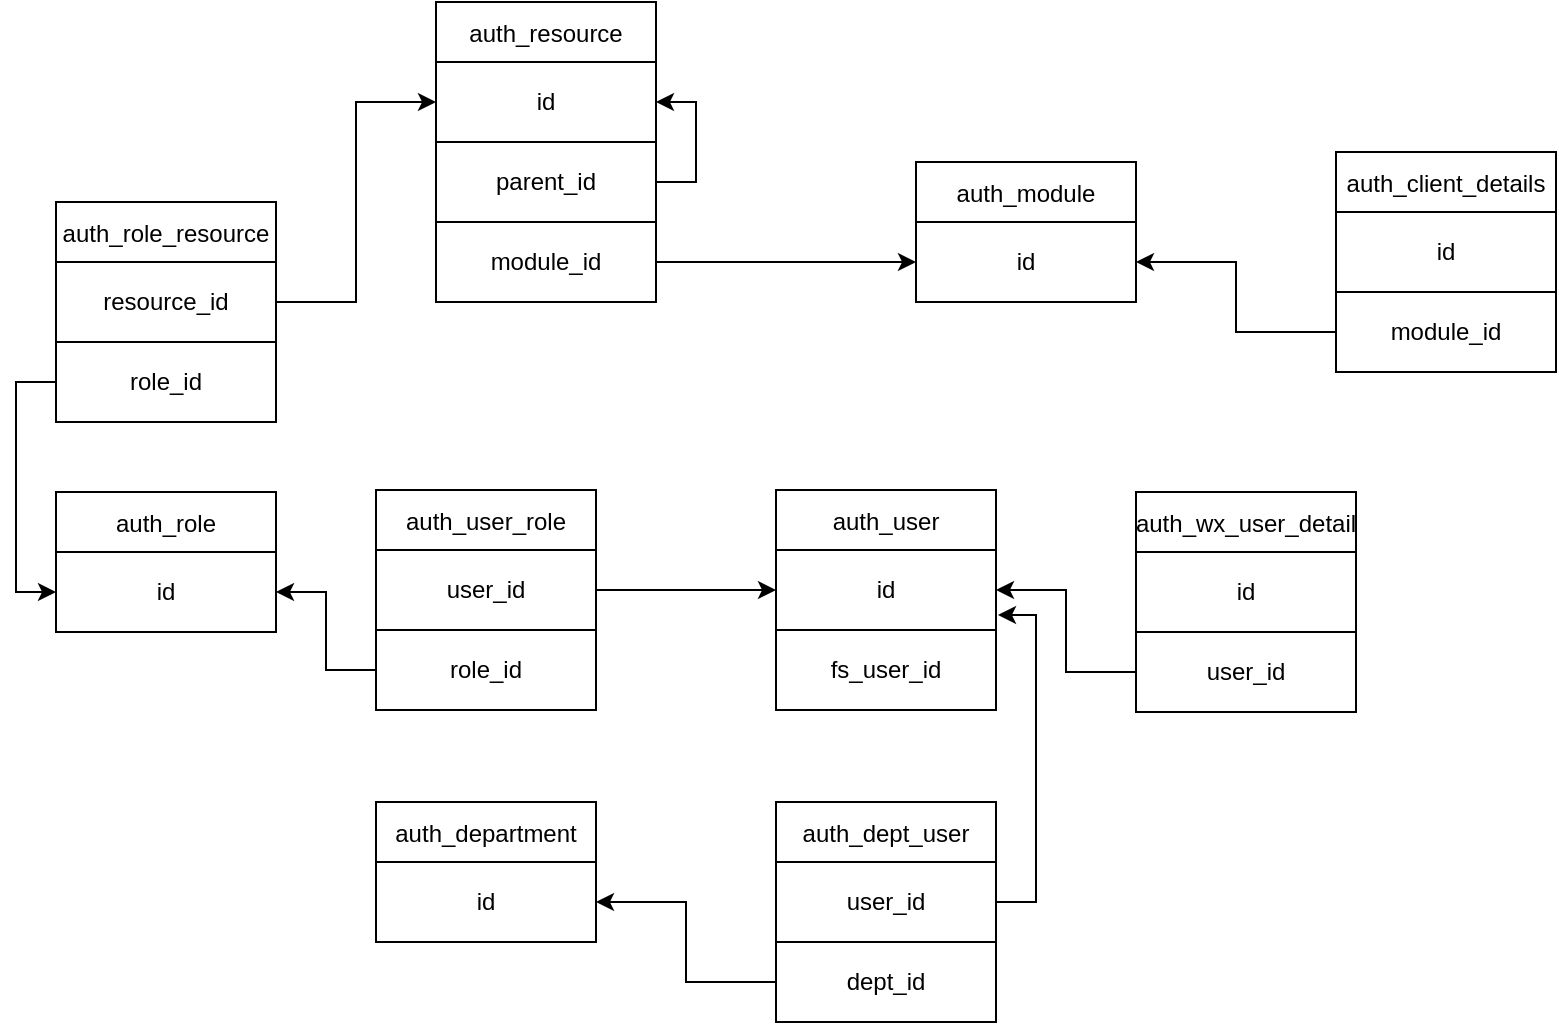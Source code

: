 <mxfile version="20.8.16" type="device"><diagram name="权限系统" id="SEgTNb8yxli-Ece7Vq1D"><mxGraphModel dx="941" dy="652" grid="1" gridSize="10" guides="1" tooltips="1" connect="1" arrows="1" fold="1" page="1" pageScale="1" pageWidth="827" pageHeight="1169" math="0" shadow="0"><root><mxCell id="0"/><mxCell id="1" parent="0"/><mxCell id="6FXV23smsF55v2pmWpUE-1" value="" style="edgeStyle=orthogonalEdgeStyle;rounded=0;orthogonalLoop=1;jettySize=auto;html=1;" edge="1" parent="1" source="6FXV23smsF55v2pmWpUE-5" target="6FXV23smsF55v2pmWpUE-8"><mxGeometry relative="1" as="geometry"/></mxCell><mxCell id="6FXV23smsF55v2pmWpUE-2" value="auth_client_details" style="shape=table;startSize=30;container=1;collapsible=0;childLayout=tableLayout;" vertex="1" parent="1"><mxGeometry x="850" y="415" width="110" height="110" as="geometry"/></mxCell><mxCell id="6FXV23smsF55v2pmWpUE-3" value="" style="shape=partialRectangle;collapsible=0;dropTarget=0;pointerEvents=0;fillColor=none;top=0;left=0;bottom=0;right=0;points=[[0,0.5],[1,0.5]];portConstraint=eastwest;" vertex="1" parent="6FXV23smsF55v2pmWpUE-2"><mxGeometry y="30" width="110" height="40" as="geometry"/></mxCell><mxCell id="6FXV23smsF55v2pmWpUE-4" value="id" style="shape=partialRectangle;html=1;whiteSpace=wrap;connectable=0;overflow=hidden;fillColor=none;top=0;left=0;bottom=0;right=0;pointerEvents=1;" vertex="1" parent="6FXV23smsF55v2pmWpUE-3"><mxGeometry width="110" height="40" as="geometry"><mxRectangle width="110" height="40" as="alternateBounds"/></mxGeometry></mxCell><mxCell id="6FXV23smsF55v2pmWpUE-5" value="" style="shape=partialRectangle;collapsible=0;dropTarget=0;pointerEvents=0;fillColor=none;top=0;left=0;bottom=0;right=0;points=[[0,0.5],[1,0.5]];portConstraint=eastwest;" vertex="1" parent="6FXV23smsF55v2pmWpUE-2"><mxGeometry y="70" width="110" height="40" as="geometry"/></mxCell><mxCell id="6FXV23smsF55v2pmWpUE-6" value="module_id" style="shape=partialRectangle;html=1;whiteSpace=wrap;connectable=0;overflow=hidden;fillColor=none;top=0;left=0;bottom=0;right=0;pointerEvents=1;" vertex="1" parent="6FXV23smsF55v2pmWpUE-5"><mxGeometry width="110" height="40" as="geometry"><mxRectangle width="110" height="40" as="alternateBounds"/></mxGeometry></mxCell><mxCell id="6FXV23smsF55v2pmWpUE-7" value="auth_module" style="shape=table;startSize=30;container=1;collapsible=0;childLayout=tableLayout;" vertex="1" parent="1"><mxGeometry x="640" y="420" width="110" height="70" as="geometry"/></mxCell><mxCell id="6FXV23smsF55v2pmWpUE-8" value="" style="shape=partialRectangle;collapsible=0;dropTarget=0;pointerEvents=0;fillColor=none;top=0;left=0;bottom=0;right=0;points=[[0,0.5],[1,0.5]];portConstraint=eastwest;" vertex="1" parent="6FXV23smsF55v2pmWpUE-7"><mxGeometry y="30" width="110" height="40" as="geometry"/></mxCell><mxCell id="6FXV23smsF55v2pmWpUE-9" value="&lt;span&gt;id&lt;/span&gt;" style="shape=partialRectangle;html=1;whiteSpace=wrap;connectable=0;overflow=hidden;fillColor=none;top=0;left=0;bottom=0;right=0;pointerEvents=1;" vertex="1" parent="6FXV23smsF55v2pmWpUE-8"><mxGeometry width="110" height="40" as="geometry"><mxRectangle width="110" height="40" as="alternateBounds"/></mxGeometry></mxCell><mxCell id="6FXV23smsF55v2pmWpUE-10" value="auth_resource" style="shape=table;startSize=30;container=1;collapsible=0;childLayout=tableLayout;" vertex="1" parent="1"><mxGeometry x="400" y="340" width="110" height="150" as="geometry"/></mxCell><mxCell id="6FXV23smsF55v2pmWpUE-11" value="" style="shape=partialRectangle;collapsible=0;dropTarget=0;pointerEvents=0;fillColor=none;top=0;left=0;bottom=0;right=0;points=[[0,0.5],[1,0.5]];portConstraint=eastwest;" vertex="1" parent="6FXV23smsF55v2pmWpUE-10"><mxGeometry y="30" width="110" height="40" as="geometry"/></mxCell><mxCell id="6FXV23smsF55v2pmWpUE-12" value="id" style="shape=partialRectangle;html=1;whiteSpace=wrap;connectable=0;overflow=hidden;fillColor=none;top=0;left=0;bottom=0;right=0;pointerEvents=1;" vertex="1" parent="6FXV23smsF55v2pmWpUE-11"><mxGeometry width="110" height="40" as="geometry"><mxRectangle width="110" height="40" as="alternateBounds"/></mxGeometry></mxCell><mxCell id="6FXV23smsF55v2pmWpUE-13" style="edgeStyle=orthogonalEdgeStyle;rounded=0;orthogonalLoop=1;jettySize=auto;html=1;exitX=1;exitY=0.5;exitDx=0;exitDy=0;entryX=1;entryY=0.5;entryDx=0;entryDy=0;" edge="1" parent="6FXV23smsF55v2pmWpUE-10" source="6FXV23smsF55v2pmWpUE-14" target="6FXV23smsF55v2pmWpUE-11"><mxGeometry relative="1" as="geometry"/></mxCell><mxCell id="6FXV23smsF55v2pmWpUE-14" value="" style="shape=partialRectangle;collapsible=0;dropTarget=0;pointerEvents=0;fillColor=none;top=0;left=0;bottom=0;right=0;points=[[0,0.5],[1,0.5]];portConstraint=eastwest;" vertex="1" parent="6FXV23smsF55v2pmWpUE-10"><mxGeometry y="70" width="110" height="40" as="geometry"/></mxCell><mxCell id="6FXV23smsF55v2pmWpUE-15" value="parent_id" style="shape=partialRectangle;html=1;whiteSpace=wrap;connectable=0;overflow=hidden;fillColor=none;top=0;left=0;bottom=0;right=0;pointerEvents=1;" vertex="1" parent="6FXV23smsF55v2pmWpUE-14"><mxGeometry width="110" height="40" as="geometry"><mxRectangle width="110" height="40" as="alternateBounds"/></mxGeometry></mxCell><mxCell id="6FXV23smsF55v2pmWpUE-16" value="" style="shape=partialRectangle;collapsible=0;dropTarget=0;pointerEvents=0;fillColor=none;top=0;left=0;bottom=0;right=0;points=[[0,0.5],[1,0.5]];portConstraint=eastwest;" vertex="1" parent="6FXV23smsF55v2pmWpUE-10"><mxGeometry y="110" width="110" height="40" as="geometry"/></mxCell><mxCell id="6FXV23smsF55v2pmWpUE-17" value="module_id" style="shape=partialRectangle;html=1;whiteSpace=wrap;connectable=0;overflow=hidden;fillColor=none;top=0;left=0;bottom=0;right=0;pointerEvents=1;" vertex="1" parent="6FXV23smsF55v2pmWpUE-16"><mxGeometry width="110" height="40" as="geometry"><mxRectangle width="110" height="40" as="alternateBounds"/></mxGeometry></mxCell><mxCell id="6FXV23smsF55v2pmWpUE-18" value="auth_role" style="shape=table;startSize=30;container=1;collapsible=0;childLayout=tableLayout;" vertex="1" parent="1"><mxGeometry x="210" y="585" width="110" height="70" as="geometry"/></mxCell><mxCell id="6FXV23smsF55v2pmWpUE-19" value="" style="shape=partialRectangle;collapsible=0;dropTarget=0;pointerEvents=0;fillColor=none;top=0;left=0;bottom=0;right=0;points=[[0,0.5],[1,0.5]];portConstraint=eastwest;" vertex="1" parent="6FXV23smsF55v2pmWpUE-18"><mxGeometry y="30" width="110" height="40" as="geometry"/></mxCell><mxCell id="6FXV23smsF55v2pmWpUE-20" value="id" style="shape=partialRectangle;html=1;whiteSpace=wrap;connectable=0;overflow=hidden;fillColor=none;top=0;left=0;bottom=0;right=0;pointerEvents=1;" vertex="1" parent="6FXV23smsF55v2pmWpUE-19"><mxGeometry width="110" height="40" as="geometry"><mxRectangle width="110" height="40" as="alternateBounds"/></mxGeometry></mxCell><mxCell id="6FXV23smsF55v2pmWpUE-21" value="auth_dept_user" style="shape=table;startSize=30;container=1;collapsible=0;childLayout=tableLayout;" vertex="1" parent="1"><mxGeometry x="570" y="740" width="110" height="110" as="geometry"/></mxCell><mxCell id="6FXV23smsF55v2pmWpUE-22" value="" style="shape=partialRectangle;collapsible=0;dropTarget=0;pointerEvents=0;fillColor=none;top=0;left=0;bottom=0;right=0;points=[[0,0.5],[1,0.5]];portConstraint=eastwest;" vertex="1" parent="6FXV23smsF55v2pmWpUE-21"><mxGeometry y="30" width="110" height="40" as="geometry"/></mxCell><mxCell id="6FXV23smsF55v2pmWpUE-23" value="user_id" style="shape=partialRectangle;html=1;whiteSpace=wrap;connectable=0;overflow=hidden;fillColor=none;top=0;left=0;bottom=0;right=0;pointerEvents=1;" vertex="1" parent="6FXV23smsF55v2pmWpUE-22"><mxGeometry width="110" height="40" as="geometry"><mxRectangle width="110" height="40" as="alternateBounds"/></mxGeometry></mxCell><mxCell id="6FXV23smsF55v2pmWpUE-24" value="" style="shape=partialRectangle;collapsible=0;dropTarget=0;pointerEvents=0;fillColor=none;top=0;left=0;bottom=0;right=0;points=[[0,0.5],[1,0.5]];portConstraint=eastwest;" vertex="1" parent="6FXV23smsF55v2pmWpUE-21"><mxGeometry y="70" width="110" height="40" as="geometry"/></mxCell><mxCell id="6FXV23smsF55v2pmWpUE-25" value="dept_id" style="shape=partialRectangle;html=1;whiteSpace=wrap;connectable=0;overflow=hidden;fillColor=none;top=0;left=0;bottom=0;right=0;pointerEvents=1;" vertex="1" parent="6FXV23smsF55v2pmWpUE-24"><mxGeometry width="110" height="40" as="geometry"><mxRectangle width="110" height="40" as="alternateBounds"/></mxGeometry></mxCell><mxCell id="6FXV23smsF55v2pmWpUE-26" value="auth_department" style="shape=table;startSize=30;container=1;collapsible=0;childLayout=tableLayout;" vertex="1" parent="1"><mxGeometry x="370" y="740" width="110" height="70" as="geometry"/></mxCell><mxCell id="6FXV23smsF55v2pmWpUE-27" value="" style="shape=partialRectangle;collapsible=0;dropTarget=0;pointerEvents=0;fillColor=none;top=0;left=0;bottom=0;right=0;points=[[0,0.5],[1,0.5]];portConstraint=eastwest;" vertex="1" parent="6FXV23smsF55v2pmWpUE-26"><mxGeometry y="30" width="110" height="40" as="geometry"/></mxCell><mxCell id="6FXV23smsF55v2pmWpUE-28" value="id" style="shape=partialRectangle;html=1;whiteSpace=wrap;connectable=0;overflow=hidden;fillColor=none;top=0;left=0;bottom=0;right=0;pointerEvents=1;" vertex="1" parent="6FXV23smsF55v2pmWpUE-27"><mxGeometry width="110" height="40" as="geometry"><mxRectangle width="110" height="40" as="alternateBounds"/></mxGeometry></mxCell><mxCell id="6FXV23smsF55v2pmWpUE-29" value="auth_user_role" style="shape=table;startSize=30;container=1;collapsible=0;childLayout=tableLayout;" vertex="1" parent="1"><mxGeometry x="370" y="584" width="110" height="110" as="geometry"/></mxCell><mxCell id="6FXV23smsF55v2pmWpUE-30" value="" style="shape=partialRectangle;collapsible=0;dropTarget=0;pointerEvents=0;fillColor=none;top=0;left=0;bottom=0;right=0;points=[[0,0.5],[1,0.5]];portConstraint=eastwest;" vertex="1" parent="6FXV23smsF55v2pmWpUE-29"><mxGeometry y="30" width="110" height="40" as="geometry"/></mxCell><mxCell id="6FXV23smsF55v2pmWpUE-31" value="user_id" style="shape=partialRectangle;html=1;whiteSpace=wrap;connectable=0;overflow=hidden;fillColor=none;top=0;left=0;bottom=0;right=0;pointerEvents=1;" vertex="1" parent="6FXV23smsF55v2pmWpUE-30"><mxGeometry width="110" height="40" as="geometry"><mxRectangle width="110" height="40" as="alternateBounds"/></mxGeometry></mxCell><mxCell id="6FXV23smsF55v2pmWpUE-32" value="" style="shape=partialRectangle;collapsible=0;dropTarget=0;pointerEvents=0;fillColor=none;top=0;left=0;bottom=0;right=0;points=[[0,0.5],[1,0.5]];portConstraint=eastwest;" vertex="1" parent="6FXV23smsF55v2pmWpUE-29"><mxGeometry y="70" width="110" height="40" as="geometry"/></mxCell><mxCell id="6FXV23smsF55v2pmWpUE-33" value="role_id" style="shape=partialRectangle;html=1;whiteSpace=wrap;connectable=0;overflow=hidden;fillColor=none;top=0;left=0;bottom=0;right=0;pointerEvents=1;" vertex="1" parent="6FXV23smsF55v2pmWpUE-32"><mxGeometry width="110" height="40" as="geometry"><mxRectangle width="110" height="40" as="alternateBounds"/></mxGeometry></mxCell><mxCell id="6FXV23smsF55v2pmWpUE-34" value="auth_user" style="shape=table;startSize=30;container=1;collapsible=0;childLayout=tableLayout;" vertex="1" parent="1"><mxGeometry x="570" y="584" width="110" height="110" as="geometry"/></mxCell><mxCell id="6FXV23smsF55v2pmWpUE-35" value="" style="shape=partialRectangle;collapsible=0;dropTarget=0;pointerEvents=0;fillColor=none;top=0;left=0;bottom=0;right=0;points=[[0,0.5],[1,0.5]];portConstraint=eastwest;" vertex="1" parent="6FXV23smsF55v2pmWpUE-34"><mxGeometry y="30" width="110" height="40" as="geometry"/></mxCell><mxCell id="6FXV23smsF55v2pmWpUE-36" value="id" style="shape=partialRectangle;html=1;whiteSpace=wrap;connectable=0;overflow=hidden;fillColor=none;top=0;left=0;bottom=0;right=0;pointerEvents=1;" vertex="1" parent="6FXV23smsF55v2pmWpUE-35"><mxGeometry width="110" height="40" as="geometry"><mxRectangle width="110" height="40" as="alternateBounds"/></mxGeometry></mxCell><mxCell id="6FXV23smsF55v2pmWpUE-37" value="" style="shape=partialRectangle;collapsible=0;dropTarget=0;pointerEvents=0;fillColor=none;top=0;left=0;bottom=0;right=0;points=[[0,0.5],[1,0.5]];portConstraint=eastwest;" vertex="1" parent="6FXV23smsF55v2pmWpUE-34"><mxGeometry y="70" width="110" height="40" as="geometry"/></mxCell><mxCell id="6FXV23smsF55v2pmWpUE-38" value="fs_user_id" style="shape=partialRectangle;html=1;whiteSpace=wrap;connectable=0;overflow=hidden;fillColor=none;top=0;left=0;bottom=0;right=0;pointerEvents=1;" vertex="1" parent="6FXV23smsF55v2pmWpUE-37"><mxGeometry width="110" height="40" as="geometry"><mxRectangle width="110" height="40" as="alternateBounds"/></mxGeometry></mxCell><mxCell id="6FXV23smsF55v2pmWpUE-39" value="auth_role_resource" style="shape=table;startSize=30;container=1;collapsible=0;childLayout=tableLayout;" vertex="1" parent="1"><mxGeometry x="210" y="440" width="110" height="110" as="geometry"/></mxCell><mxCell id="6FXV23smsF55v2pmWpUE-40" value="" style="shape=partialRectangle;collapsible=0;dropTarget=0;pointerEvents=0;fillColor=none;top=0;left=0;bottom=0;right=0;points=[[0,0.5],[1,0.5]];portConstraint=eastwest;" vertex="1" parent="6FXV23smsF55v2pmWpUE-39"><mxGeometry y="30" width="110" height="40" as="geometry"/></mxCell><mxCell id="6FXV23smsF55v2pmWpUE-41" value="&lt;span&gt;resource_id&lt;/span&gt;" style="shape=partialRectangle;html=1;whiteSpace=wrap;connectable=0;overflow=hidden;fillColor=none;top=0;left=0;bottom=0;right=0;pointerEvents=1;" vertex="1" parent="6FXV23smsF55v2pmWpUE-40"><mxGeometry width="110" height="40" as="geometry"><mxRectangle width="110" height="40" as="alternateBounds"/></mxGeometry></mxCell><mxCell id="6FXV23smsF55v2pmWpUE-42" value="" style="shape=partialRectangle;collapsible=0;dropTarget=0;pointerEvents=0;fillColor=none;top=0;left=0;bottom=0;right=0;points=[[0,0.5],[1,0.5]];portConstraint=eastwest;" vertex="1" parent="6FXV23smsF55v2pmWpUE-39"><mxGeometry y="70" width="110" height="40" as="geometry"/></mxCell><mxCell id="6FXV23smsF55v2pmWpUE-43" value="role_id" style="shape=partialRectangle;html=1;whiteSpace=wrap;connectable=0;overflow=hidden;fillColor=none;top=0;left=0;bottom=0;right=0;pointerEvents=1;" vertex="1" parent="6FXV23smsF55v2pmWpUE-42"><mxGeometry width="110" height="40" as="geometry"><mxRectangle width="110" height="40" as="alternateBounds"/></mxGeometry></mxCell><mxCell id="6FXV23smsF55v2pmWpUE-44" value="auth_wx_user_detail" style="shape=table;startSize=30;container=1;collapsible=0;childLayout=tableLayout;" vertex="1" parent="1"><mxGeometry x="750" y="585" width="110" height="110" as="geometry"/></mxCell><mxCell id="6FXV23smsF55v2pmWpUE-45" value="" style="shape=partialRectangle;collapsible=0;dropTarget=0;pointerEvents=0;fillColor=none;top=0;left=0;bottom=0;right=0;points=[[0,0.5],[1,0.5]];portConstraint=eastwest;" vertex="1" parent="6FXV23smsF55v2pmWpUE-44"><mxGeometry y="30" width="110" height="40" as="geometry"/></mxCell><mxCell id="6FXV23smsF55v2pmWpUE-46" value="id" style="shape=partialRectangle;html=1;whiteSpace=wrap;connectable=0;overflow=hidden;fillColor=none;top=0;left=0;bottom=0;right=0;pointerEvents=1;" vertex="1" parent="6FXV23smsF55v2pmWpUE-45"><mxGeometry width="110" height="40" as="geometry"><mxRectangle width="110" height="40" as="alternateBounds"/></mxGeometry></mxCell><mxCell id="6FXV23smsF55v2pmWpUE-47" value="" style="shape=partialRectangle;collapsible=0;dropTarget=0;pointerEvents=0;fillColor=none;top=0;left=0;bottom=0;right=0;points=[[0,0.5],[1,0.5]];portConstraint=eastwest;" vertex="1" parent="6FXV23smsF55v2pmWpUE-44"><mxGeometry y="70" width="110" height="40" as="geometry"/></mxCell><mxCell id="6FXV23smsF55v2pmWpUE-48" value="&lt;span&gt;user_id&lt;/span&gt;" style="shape=partialRectangle;html=1;whiteSpace=wrap;connectable=0;overflow=hidden;fillColor=none;top=0;left=0;bottom=0;right=0;pointerEvents=1;" vertex="1" parent="6FXV23smsF55v2pmWpUE-47"><mxGeometry width="110" height="40" as="geometry"><mxRectangle width="110" height="40" as="alternateBounds"/></mxGeometry></mxCell><mxCell id="6FXV23smsF55v2pmWpUE-49" style="edgeStyle=orthogonalEdgeStyle;rounded=0;orthogonalLoop=1;jettySize=auto;html=1;exitX=0;exitY=0.5;exitDx=0;exitDy=0;entryX=1;entryY=0.5;entryDx=0;entryDy=0;" edge="1" parent="1" source="6FXV23smsF55v2pmWpUE-47" target="6FXV23smsF55v2pmWpUE-35"><mxGeometry relative="1" as="geometry"/></mxCell><mxCell id="6FXV23smsF55v2pmWpUE-50" style="edgeStyle=orthogonalEdgeStyle;rounded=0;orthogonalLoop=1;jettySize=auto;html=1;exitX=1;exitY=0.5;exitDx=0;exitDy=0;entryX=1.009;entryY=0.812;entryDx=0;entryDy=0;entryPerimeter=0;" edge="1" parent="1" source="6FXV23smsF55v2pmWpUE-22" target="6FXV23smsF55v2pmWpUE-35"><mxGeometry relative="1" as="geometry"/></mxCell><mxCell id="6FXV23smsF55v2pmWpUE-51" style="edgeStyle=orthogonalEdgeStyle;rounded=0;orthogonalLoop=1;jettySize=auto;html=1;exitX=0;exitY=0.5;exitDx=0;exitDy=0;entryX=1;entryY=0.5;entryDx=0;entryDy=0;" edge="1" parent="1" source="6FXV23smsF55v2pmWpUE-24" target="6FXV23smsF55v2pmWpUE-27"><mxGeometry relative="1" as="geometry"/></mxCell><mxCell id="6FXV23smsF55v2pmWpUE-52" style="edgeStyle=orthogonalEdgeStyle;rounded=0;orthogonalLoop=1;jettySize=auto;html=1;exitX=1;exitY=0.5;exitDx=0;exitDy=0;entryX=0;entryY=0.5;entryDx=0;entryDy=0;" edge="1" parent="1" source="6FXV23smsF55v2pmWpUE-30" target="6FXV23smsF55v2pmWpUE-35"><mxGeometry relative="1" as="geometry"/></mxCell><mxCell id="6FXV23smsF55v2pmWpUE-53" style="edgeStyle=orthogonalEdgeStyle;rounded=0;orthogonalLoop=1;jettySize=auto;html=1;exitX=0;exitY=0.5;exitDx=0;exitDy=0;entryX=1;entryY=0.5;entryDx=0;entryDy=0;" edge="1" parent="1" source="6FXV23smsF55v2pmWpUE-32" target="6FXV23smsF55v2pmWpUE-19"><mxGeometry relative="1" as="geometry"/></mxCell><mxCell id="6FXV23smsF55v2pmWpUE-54" style="edgeStyle=orthogonalEdgeStyle;rounded=0;orthogonalLoop=1;jettySize=auto;html=1;exitX=0;exitY=0.5;exitDx=0;exitDy=0;entryX=0;entryY=0.5;entryDx=0;entryDy=0;" edge="1" parent="1" source="6FXV23smsF55v2pmWpUE-42" target="6FXV23smsF55v2pmWpUE-19"><mxGeometry relative="1" as="geometry"/></mxCell><mxCell id="6FXV23smsF55v2pmWpUE-55" style="edgeStyle=orthogonalEdgeStyle;rounded=0;orthogonalLoop=1;jettySize=auto;html=1;exitX=1;exitY=0.5;exitDx=0;exitDy=0;entryX=0;entryY=0.5;entryDx=0;entryDy=0;" edge="1" parent="1" source="6FXV23smsF55v2pmWpUE-40" target="6FXV23smsF55v2pmWpUE-11"><mxGeometry relative="1" as="geometry"/></mxCell><mxCell id="6FXV23smsF55v2pmWpUE-56" style="edgeStyle=orthogonalEdgeStyle;rounded=0;orthogonalLoop=1;jettySize=auto;html=1;exitX=1;exitY=0.5;exitDx=0;exitDy=0;" edge="1" parent="1" source="6FXV23smsF55v2pmWpUE-16" target="6FXV23smsF55v2pmWpUE-8"><mxGeometry relative="1" as="geometry"/></mxCell></root></mxGraphModel></diagram></mxfile>